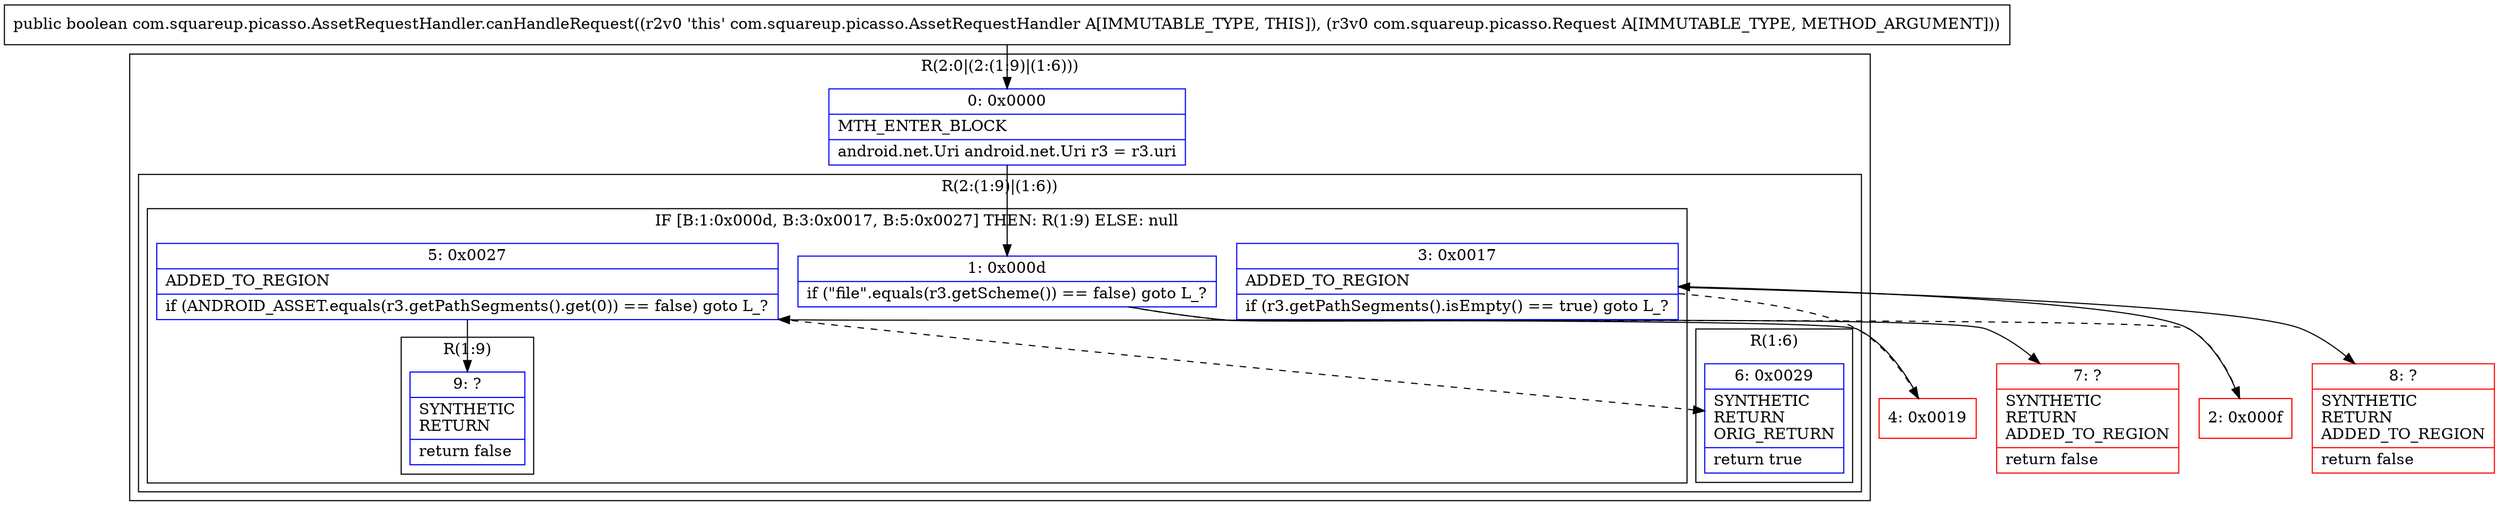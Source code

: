 digraph "CFG forcom.squareup.picasso.AssetRequestHandler.canHandleRequest(Lcom\/squareup\/picasso\/Request;)Z" {
subgraph cluster_Region_741825604 {
label = "R(2:0|(2:(1:9)|(1:6)))";
node [shape=record,color=blue];
Node_0 [shape=record,label="{0\:\ 0x0000|MTH_ENTER_BLOCK\l|android.net.Uri android.net.Uri r3 = r3.uri\l}"];
subgraph cluster_Region_386363986 {
label = "R(2:(1:9)|(1:6))";
node [shape=record,color=blue];
subgraph cluster_IfRegion_1188517181 {
label = "IF [B:1:0x000d, B:3:0x0017, B:5:0x0027] THEN: R(1:9) ELSE: null";
node [shape=record,color=blue];
Node_1 [shape=record,label="{1\:\ 0x000d|if (\"file\".equals(r3.getScheme()) == false) goto L_?\l}"];
Node_3 [shape=record,label="{3\:\ 0x0017|ADDED_TO_REGION\l|if (r3.getPathSegments().isEmpty() == true) goto L_?\l}"];
Node_5 [shape=record,label="{5\:\ 0x0027|ADDED_TO_REGION\l|if (ANDROID_ASSET.equals(r3.getPathSegments().get(0)) == false) goto L_?\l}"];
subgraph cluster_Region_1954380268 {
label = "R(1:9)";
node [shape=record,color=blue];
Node_9 [shape=record,label="{9\:\ ?|SYNTHETIC\lRETURN\l|return false\l}"];
}
}
subgraph cluster_Region_1226761459 {
label = "R(1:6)";
node [shape=record,color=blue];
Node_6 [shape=record,label="{6\:\ 0x0029|SYNTHETIC\lRETURN\lORIG_RETURN\l|return true\l}"];
}
}
}
Node_2 [shape=record,color=red,label="{2\:\ 0x000f}"];
Node_4 [shape=record,color=red,label="{4\:\ 0x0019}"];
Node_7 [shape=record,color=red,label="{7\:\ ?|SYNTHETIC\lRETURN\lADDED_TO_REGION\l|return false\l}"];
Node_8 [shape=record,color=red,label="{8\:\ ?|SYNTHETIC\lRETURN\lADDED_TO_REGION\l|return false\l}"];
MethodNode[shape=record,label="{public boolean com.squareup.picasso.AssetRequestHandler.canHandleRequest((r2v0 'this' com.squareup.picasso.AssetRequestHandler A[IMMUTABLE_TYPE, THIS]), (r3v0 com.squareup.picasso.Request A[IMMUTABLE_TYPE, METHOD_ARGUMENT])) }"];
MethodNode -> Node_0;
Node_0 -> Node_1;
Node_1 -> Node_2[style=dashed];
Node_1 -> Node_7;
Node_3 -> Node_4[style=dashed];
Node_3 -> Node_8;
Node_5 -> Node_6[style=dashed];
Node_5 -> Node_9;
Node_2 -> Node_3;
Node_4 -> Node_5;
}

